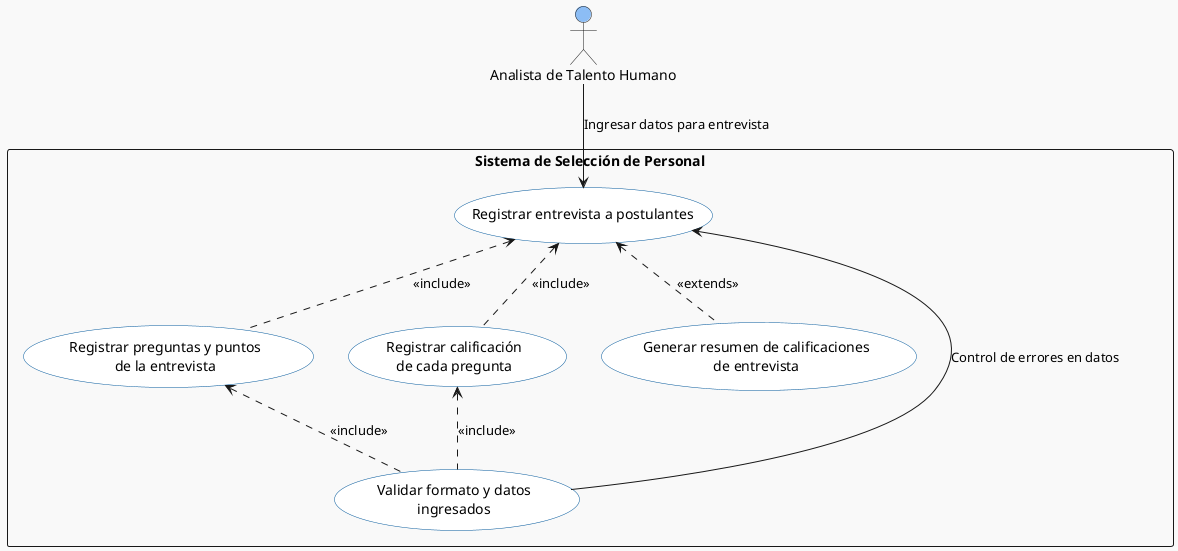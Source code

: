 @startuml
skinparam backgroundColor #F9F9F9
skinparam actorBackgroundColor #8CBDF5
skinparam usecaseBackgroundColor #FFFFFF
skinparam usecaseBorderColor #01579B

top to bottom direction

actor "Analista de Talento Humano" as ActorAnalista

rectangle "Sistema de Selección de Personal" as Sistema {

  usecase "Registrar entrevista a postulantes" as UC12_MAIN
  usecase "Registrar preguntas y puntos\nde la entrevista" as UC12_1
  usecase "Registrar calificación\nde cada pregunta" as UC12_2
  usecase "Validar formato y datos\ningresados" as UC12_VALID
  usecase "Generar resumen de calificaciones\nde entrevista" as UC12_3
}

UC12_MAIN <.. UC12_1 : <<include>>
UC12_MAIN <.. UC12_2 : <<include>>
UC12_1 <.. UC12_VALID : <<include>>
UC12_2 <.. UC12_VALID : <<include>>
UC12_MAIN <.. UC12_3 : <<extends>>

ActorAnalista --> UC12_MAIN : "Ingresar datos para entrevista"
UC12_VALID --> UC12_MAIN : "Control de errores en datos"

@enduml